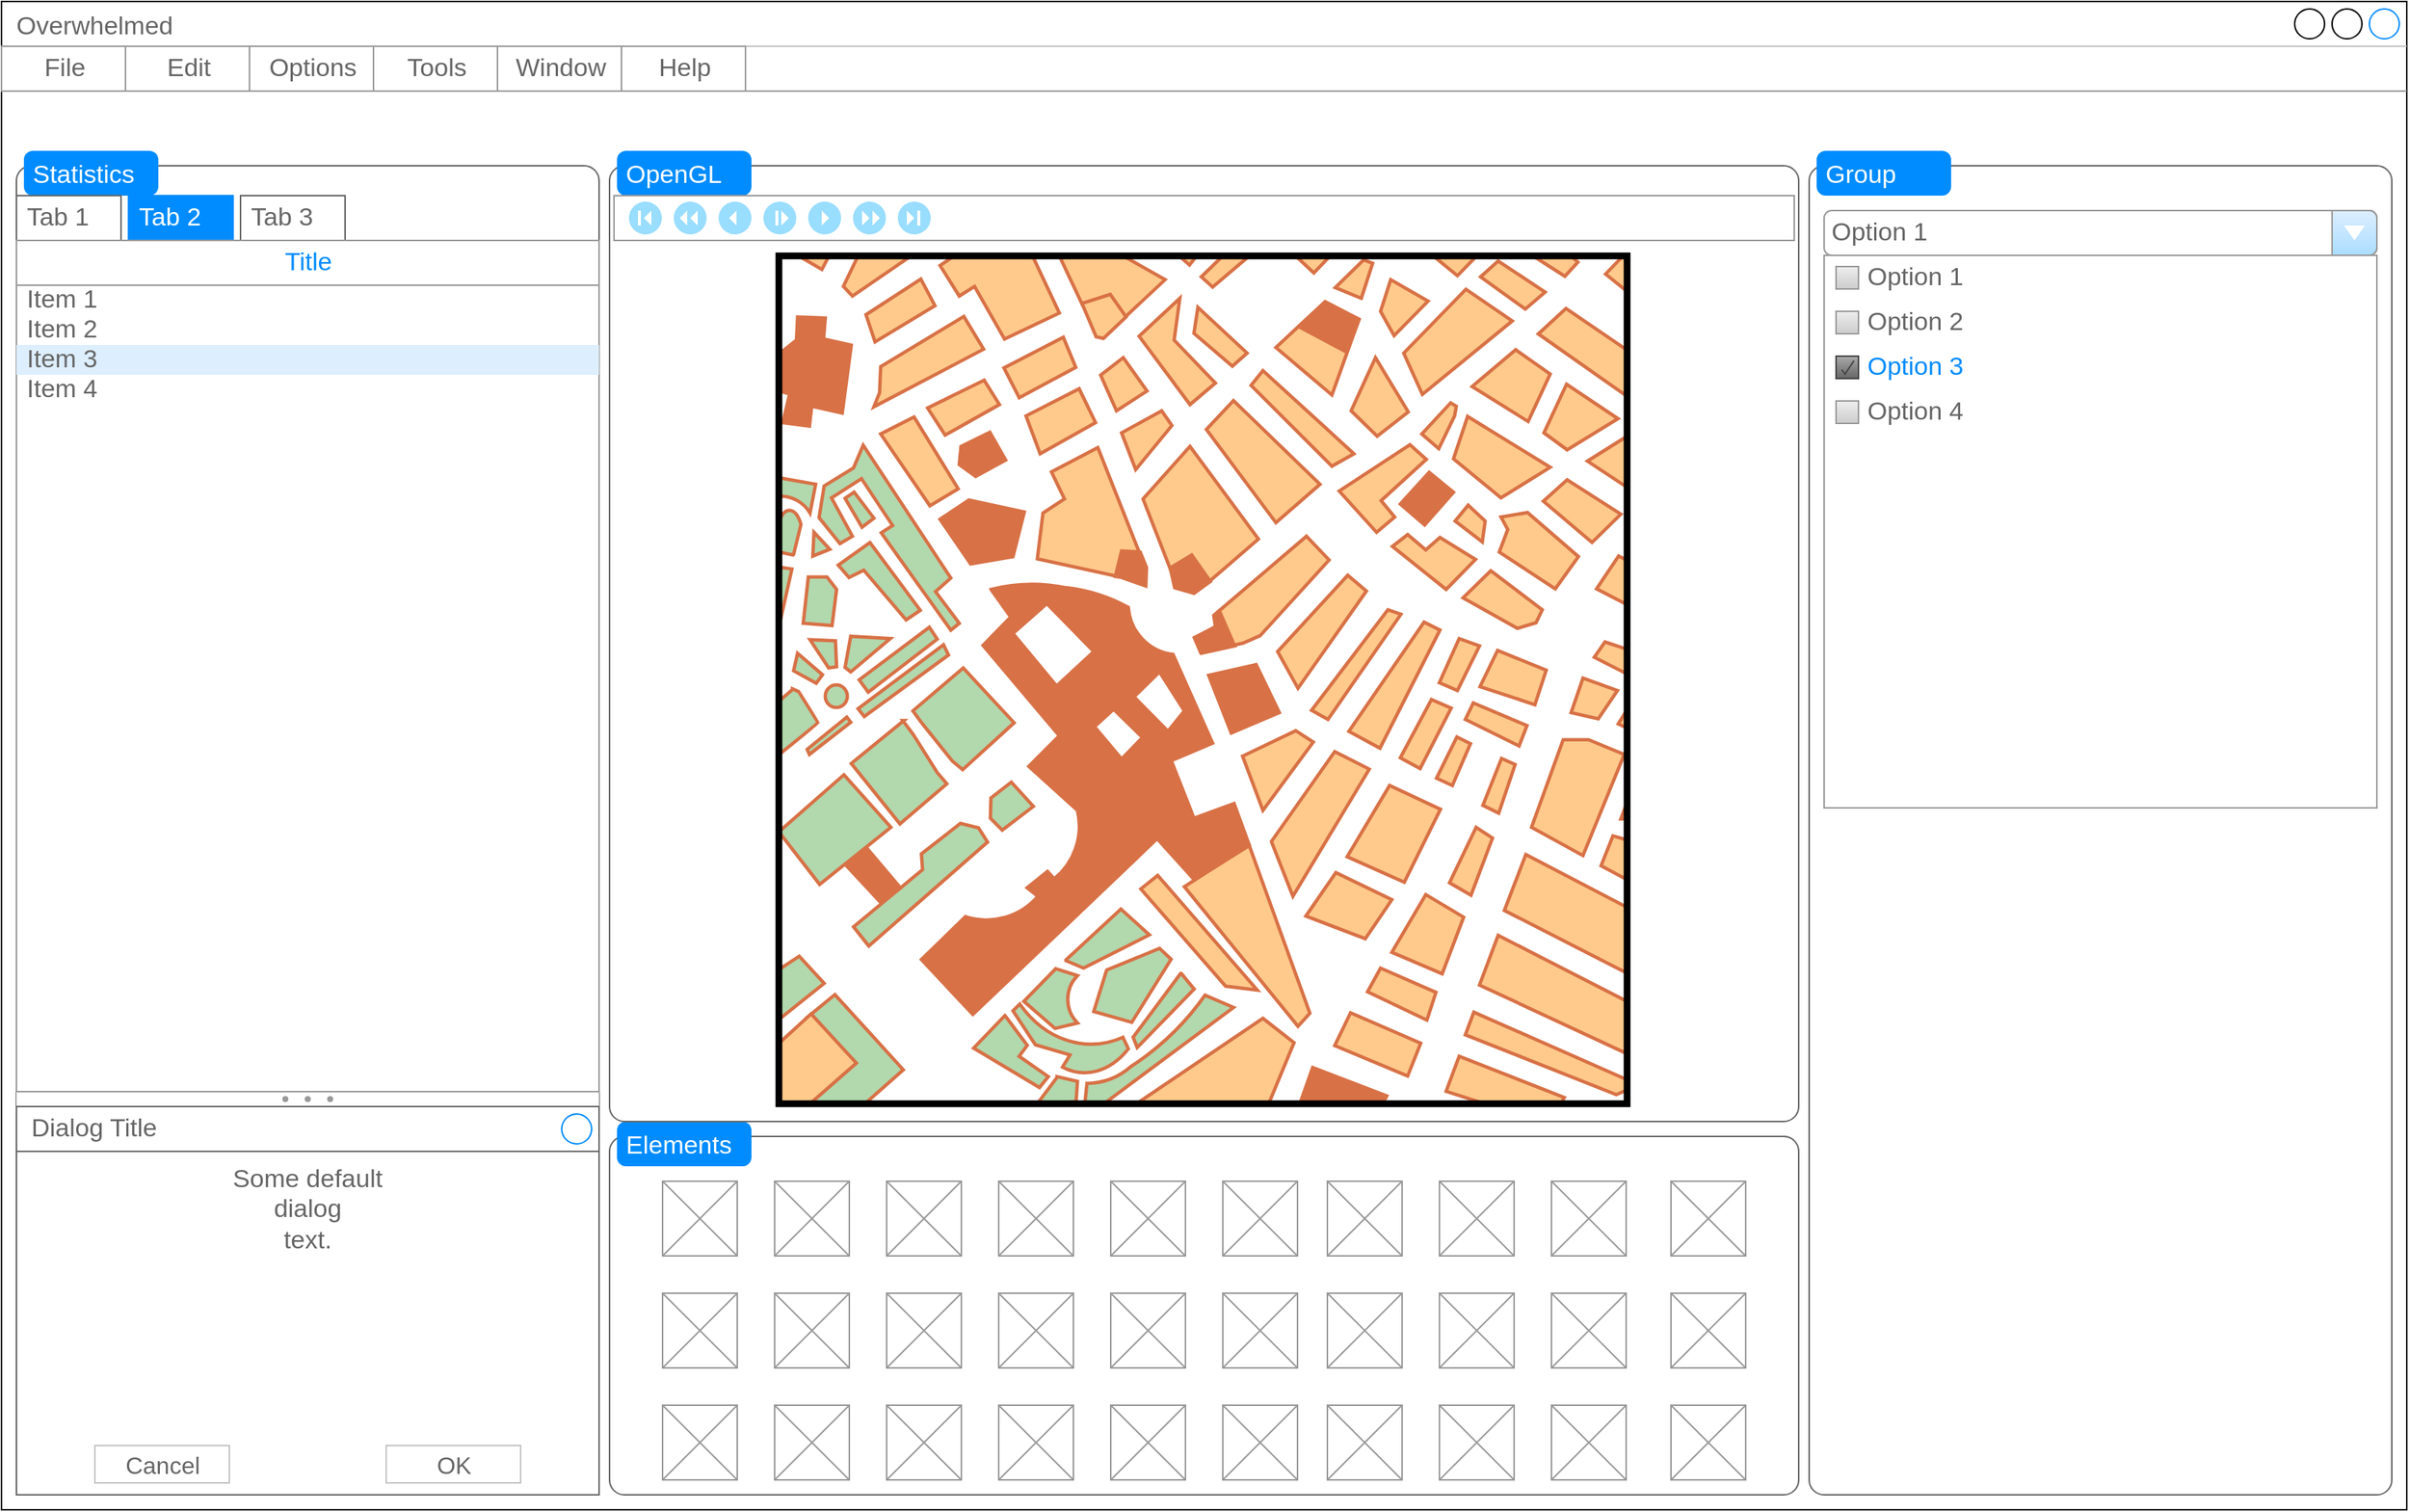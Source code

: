 <mxfile version="15.8.7" type="device"><diagram id="piDafpqhtRUU5qUU-vj8" name="Page-1"><mxGraphModel dx="2062" dy="1361" grid="1" gridSize="10" guides="1" tooltips="1" connect="1" arrows="1" fold="1" page="1" pageScale="1" pageWidth="827" pageHeight="1169" math="0" shadow="0"><root><mxCell id="0"/><mxCell id="1" parent="0"/><mxCell id="V7uNo15eHLNRw4c7oq3i-2" value="Overwhelmed" style="strokeWidth=1;shadow=0;dashed=0;align=center;html=1;shape=mxgraph.mockup.containers.window;align=left;verticalAlign=top;spacingLeft=8;strokeColor2=#008cff;strokeColor3=#c4c4c4;fontColor=#666666;mainText=;fontSize=17;labelBackgroundColor=none;" vertex="1" parent="1"><mxGeometry x="10" y="10" width="1610" height="1010" as="geometry"/></mxCell><mxCell id="V7uNo15eHLNRw4c7oq3i-6" value="" style="shape=mxgraph.mockup.containers.marginRect;rectMarginTop=10;strokeColor=#666666;strokeWidth=1;dashed=0;rounded=1;arcSize=5;recursiveResize=0;" vertex="1" parent="1"><mxGeometry x="20" y="110" width="390" height="900" as="geometry"/></mxCell><mxCell id="V7uNo15eHLNRw4c7oq3i-7" value="Statistics" style="shape=rect;strokeColor=none;fillColor=#008cff;strokeWidth=1;dashed=0;rounded=1;arcSize=20;fontColor=#ffffff;fontSize=17;spacing=2;spacingTop=-2;align=left;autosize=1;spacingLeft=4;resizeWidth=0;resizeHeight=0;perimeter=none;" vertex="1" parent="V7uNo15eHLNRw4c7oq3i-6"><mxGeometry x="5" width="90" height="30" as="geometry"/></mxCell><mxCell id="V7uNo15eHLNRw4c7oq3i-21" value="" style="verticalLabelPosition=bottom;shadow=0;dashed=0;align=center;html=1;verticalAlign=top;strokeWidth=1;shape=mxgraph.mockup.forms.splitter;strokeColor=#999999;" vertex="1" parent="V7uNo15eHLNRw4c7oq3i-6"><mxGeometry y="630" width="390" height="10" as="geometry"/></mxCell><mxCell id="V7uNo15eHLNRw4c7oq3i-22" value="Tab 1" style="strokeWidth=1;shadow=0;dashed=0;align=center;html=1;shape=mxgraph.mockup.forms.uRect;fontSize=17;fontColor=#666666;align=left;spacingLeft=5;strokeColor=#666666;" vertex="1" parent="V7uNo15eHLNRw4c7oq3i-6"><mxGeometry y="30" width="70" height="30" as="geometry"/></mxCell><mxCell id="V7uNo15eHLNRw4c7oq3i-23" value="Tab 2" style="strokeWidth=1;shadow=0;dashed=0;align=center;html=1;shape=mxgraph.mockup.forms.uRect;fontSize=17;fontColor=#ffffff;align=left;spacingLeft=5;strokeColor=#008cff;fillColor=#008cff;" vertex="1" parent="V7uNo15eHLNRw4c7oq3i-6"><mxGeometry x="75" y="30" width="70" height="30" as="geometry"/></mxCell><mxCell id="V7uNo15eHLNRw4c7oq3i-24" value="Tab 3" style="strokeWidth=1;shadow=0;dashed=0;align=center;html=1;shape=mxgraph.mockup.forms.uRect;fontSize=17;fontColor=#666666;align=left;spacingLeft=5;strokeColor=#666666;" vertex="1" parent="V7uNo15eHLNRw4c7oq3i-6"><mxGeometry x="150" y="30" width="70" height="30" as="geometry"/></mxCell><mxCell id="V7uNo15eHLNRw4c7oq3i-25" value="" style="strokeWidth=1;shadow=0;dashed=0;align=center;html=1;shape=mxgraph.mockup.forms.rrect;rSize=0;strokeColor=#999999;fillColor=#ffffff;" vertex="1" parent="V7uNo15eHLNRw4c7oq3i-6"><mxGeometry y="60" width="390" height="570" as="geometry"/></mxCell><mxCell id="V7uNo15eHLNRw4c7oq3i-26" value="Title" style="strokeWidth=1;shadow=0;dashed=0;align=center;html=1;shape=mxgraph.mockup.forms.rrect;rSize=0;strokeColor=#999999;fontColor=#008cff;fontSize=17;fillColor=#ffffff;resizeWidth=1;" vertex="1" parent="V7uNo15eHLNRw4c7oq3i-25"><mxGeometry width="390" height="30" relative="1" as="geometry"/></mxCell><mxCell id="V7uNo15eHLNRw4c7oq3i-27" value="Item 1" style="strokeWidth=1;shadow=0;dashed=0;align=center;html=1;shape=mxgraph.mockup.forms.anchor;fontSize=17;fontColor=#666666;align=left;spacingLeft=5;resizeWidth=1;" vertex="1" parent="V7uNo15eHLNRw4c7oq3i-25"><mxGeometry width="390" height="20" relative="1" as="geometry"><mxPoint y="30" as="offset"/></mxGeometry></mxCell><mxCell id="V7uNo15eHLNRw4c7oq3i-28" value="Item 2" style="strokeWidth=1;shadow=0;dashed=0;align=center;html=1;shape=mxgraph.mockup.forms.anchor;fontSize=17;fontColor=#666666;align=left;spacingLeft=5;resizeWidth=1;" vertex="1" parent="V7uNo15eHLNRw4c7oq3i-25"><mxGeometry width="390" height="20" relative="1" as="geometry"><mxPoint y="50" as="offset"/></mxGeometry></mxCell><mxCell id="V7uNo15eHLNRw4c7oq3i-29" value="Item 3" style="strokeWidth=1;shadow=0;dashed=0;align=center;html=1;shape=mxgraph.mockup.forms.rrect;rSize=0;fontSize=17;fontColor=#666666;align=left;spacingLeft=5;fillColor=#ddeeff;strokeColor=none;resizeWidth=1;" vertex="1" parent="V7uNo15eHLNRw4c7oq3i-25"><mxGeometry width="390" height="20" relative="1" as="geometry"><mxPoint y="70" as="offset"/></mxGeometry></mxCell><mxCell id="V7uNo15eHLNRw4c7oq3i-30" value="Item 4" style="strokeWidth=1;shadow=0;dashed=0;align=center;html=1;shape=mxgraph.mockup.forms.anchor;fontSize=17;fontColor=#666666;align=left;spacingLeft=5;resizeWidth=1;" vertex="1" parent="V7uNo15eHLNRw4c7oq3i-25"><mxGeometry width="390" height="20" relative="1" as="geometry"><mxPoint y="90" as="offset"/></mxGeometry></mxCell><mxCell id="V7uNo15eHLNRw4c7oq3i-31" value="Some default&#10;dialog&#10;text." style="strokeWidth=1;shadow=0;dashed=0;align=center;html=1;shape=mxgraph.mockup.containers.rrect;rSize=0;strokeColor=#666666;fontColor=#666666;fontSize=17;verticalAlign=top;whiteSpace=wrap;fillColor=#ffffff;spacingTop=32;" vertex="1" parent="V7uNo15eHLNRw4c7oq3i-6"><mxGeometry y="640" width="390" height="260" as="geometry"/></mxCell><mxCell id="V7uNo15eHLNRw4c7oq3i-32" value="Dialog Title" style="strokeWidth=1;shadow=0;dashed=0;align=center;html=1;shape=mxgraph.mockup.containers.rrect;rSize=0;fontSize=17;fontColor=#666666;strokeColor=#666666;align=left;spacingLeft=8;fillColor=none;resizeWidth=1;" vertex="1" parent="V7uNo15eHLNRw4c7oq3i-31"><mxGeometry width="390" height="30" relative="1" as="geometry"/></mxCell><mxCell id="V7uNo15eHLNRw4c7oq3i-33" value="" style="shape=ellipse;strokeColor=#008cff;resizable=0;fillColor=none;html=1;" vertex="1" parent="V7uNo15eHLNRw4c7oq3i-32"><mxGeometry x="1" y="0.5" width="20" height="20" relative="1" as="geometry"><mxPoint x="-25" y="-10" as="offset"/></mxGeometry></mxCell><mxCell id="V7uNo15eHLNRw4c7oq3i-34" value="Cancel" style="strokeWidth=1;shadow=0;dashed=0;align=center;html=1;shape=mxgraph.mockup.containers.rrect;rSize=0;fontSize=16;fontColor=#666666;strokeColor=#c4c4c4;whiteSpace=wrap;fillColor=none;" vertex="1" parent="V7uNo15eHLNRw4c7oq3i-31"><mxGeometry x="0.25" y="1" width="90" height="25" relative="1" as="geometry"><mxPoint x="-45" y="-33" as="offset"/></mxGeometry></mxCell><mxCell id="V7uNo15eHLNRw4c7oq3i-35" value="OK" style="strokeWidth=1;shadow=0;dashed=0;align=center;html=1;shape=mxgraph.mockup.containers.rrect;rSize=0;fontSize=16;fontColor=#666666;strokeColor=#c4c4c4;whiteSpace=wrap;fillColor=none;" vertex="1" parent="V7uNo15eHLNRw4c7oq3i-31"><mxGeometry x="0.75" y="1" width="90" height="25" relative="1" as="geometry"><mxPoint x="-45" y="-33" as="offset"/></mxGeometry></mxCell><mxCell id="V7uNo15eHLNRw4c7oq3i-10" value="" style="shape=mxgraph.mockup.containers.marginRect;rectMarginTop=10;strokeColor=#666666;strokeWidth=1;dashed=0;rounded=1;arcSize=5;recursiveResize=0;" vertex="1" parent="1"><mxGeometry x="417" y="760" width="796" height="250" as="geometry"/></mxCell><mxCell id="V7uNo15eHLNRw4c7oq3i-11" value="Elements" style="shape=rect;strokeColor=none;fillColor=#008cff;strokeWidth=1;dashed=0;rounded=1;arcSize=20;fontColor=#ffffff;fontSize=17;spacing=2;spacingTop=-2;align=left;autosize=1;spacingLeft=4;resizeWidth=0;resizeHeight=0;perimeter=none;" vertex="1" parent="V7uNo15eHLNRw4c7oq3i-10"><mxGeometry x="5" width="90" height="30" as="geometry"/></mxCell><mxCell id="V7uNo15eHLNRw4c7oq3i-44" value="" style="verticalLabelPosition=bottom;shadow=0;dashed=0;align=center;html=1;verticalAlign=top;strokeWidth=1;shape=mxgraph.mockup.graphics.simpleIcon;strokeColor=#999999;fillColor=#ffffff;" vertex="1" parent="V7uNo15eHLNRw4c7oq3i-10"><mxGeometry x="185.5" y="190" width="50" height="50" as="geometry"/></mxCell><mxCell id="V7uNo15eHLNRw4c7oq3i-36" value="" style="verticalLabelPosition=bottom;shadow=0;dashed=0;align=center;html=1;verticalAlign=top;strokeWidth=1;shape=mxgraph.mockup.graphics.simpleIcon;strokeColor=#999999;fillColor=#ffffff;" vertex="1" parent="V7uNo15eHLNRw4c7oq3i-10"><mxGeometry x="35.5" y="40" width="50" height="50" as="geometry"/></mxCell><mxCell id="V7uNo15eHLNRw4c7oq3i-37" value="" style="verticalLabelPosition=bottom;shadow=0;dashed=0;align=center;html=1;verticalAlign=top;strokeWidth=1;shape=mxgraph.mockup.graphics.simpleIcon;strokeColor=#999999;fillColor=#ffffff;" vertex="1" parent="V7uNo15eHLNRw4c7oq3i-10"><mxGeometry x="110.5" y="40" width="50" height="50" as="geometry"/></mxCell><mxCell id="V7uNo15eHLNRw4c7oq3i-38" value="" style="verticalLabelPosition=bottom;shadow=0;dashed=0;align=center;html=1;verticalAlign=top;strokeWidth=1;shape=mxgraph.mockup.graphics.simpleIcon;strokeColor=#999999;fillColor=#ffffff;" vertex="1" parent="V7uNo15eHLNRw4c7oq3i-10"><mxGeometry x="185.5" y="40" width="50" height="50" as="geometry"/></mxCell><mxCell id="V7uNo15eHLNRw4c7oq3i-41" value="" style="verticalLabelPosition=bottom;shadow=0;dashed=0;align=center;html=1;verticalAlign=top;strokeWidth=1;shape=mxgraph.mockup.graphics.simpleIcon;strokeColor=#999999;fillColor=#ffffff;" vertex="1" parent="V7uNo15eHLNRw4c7oq3i-10"><mxGeometry x="185.5" y="115" width="50" height="50" as="geometry"/></mxCell><mxCell id="V7uNo15eHLNRw4c7oq3i-40" value="" style="verticalLabelPosition=bottom;shadow=0;dashed=0;align=center;html=1;verticalAlign=top;strokeWidth=1;shape=mxgraph.mockup.graphics.simpleIcon;strokeColor=#999999;fillColor=#ffffff;" vertex="1" parent="V7uNo15eHLNRw4c7oq3i-10"><mxGeometry x="110.5" y="115" width="50" height="50" as="geometry"/></mxCell><mxCell id="V7uNo15eHLNRw4c7oq3i-39" value="" style="verticalLabelPosition=bottom;shadow=0;dashed=0;align=center;html=1;verticalAlign=top;strokeWidth=1;shape=mxgraph.mockup.graphics.simpleIcon;strokeColor=#999999;fillColor=#ffffff;" vertex="1" parent="V7uNo15eHLNRw4c7oq3i-10"><mxGeometry x="35.5" y="115" width="50" height="50" as="geometry"/></mxCell><mxCell id="V7uNo15eHLNRw4c7oq3i-42" value="" style="verticalLabelPosition=bottom;shadow=0;dashed=0;align=center;html=1;verticalAlign=top;strokeWidth=1;shape=mxgraph.mockup.graphics.simpleIcon;strokeColor=#999999;fillColor=#ffffff;" vertex="1" parent="V7uNo15eHLNRw4c7oq3i-10"><mxGeometry x="35.5" y="190" width="50" height="50" as="geometry"/></mxCell><mxCell id="V7uNo15eHLNRw4c7oq3i-43" value="" style="verticalLabelPosition=bottom;shadow=0;dashed=0;align=center;html=1;verticalAlign=top;strokeWidth=1;shape=mxgraph.mockup.graphics.simpleIcon;strokeColor=#999999;fillColor=#ffffff;" vertex="1" parent="V7uNo15eHLNRw4c7oq3i-10"><mxGeometry x="110.5" y="190" width="50" height="50" as="geometry"/></mxCell><mxCell id="V7uNo15eHLNRw4c7oq3i-45" value="" style="verticalLabelPosition=bottom;shadow=0;dashed=0;align=center;html=1;verticalAlign=top;strokeWidth=1;shape=mxgraph.mockup.graphics.simpleIcon;strokeColor=#999999;fillColor=#ffffff;" vertex="1" parent="V7uNo15eHLNRw4c7oq3i-10"><mxGeometry x="410.5" y="190" width="50" height="50" as="geometry"/></mxCell><mxCell id="V7uNo15eHLNRw4c7oq3i-46" value="" style="verticalLabelPosition=bottom;shadow=0;dashed=0;align=center;html=1;verticalAlign=top;strokeWidth=1;shape=mxgraph.mockup.graphics.simpleIcon;strokeColor=#999999;fillColor=#ffffff;" vertex="1" parent="V7uNo15eHLNRw4c7oq3i-10"><mxGeometry x="260.5" y="40" width="50" height="50" as="geometry"/></mxCell><mxCell id="V7uNo15eHLNRw4c7oq3i-47" value="" style="verticalLabelPosition=bottom;shadow=0;dashed=0;align=center;html=1;verticalAlign=top;strokeWidth=1;shape=mxgraph.mockup.graphics.simpleIcon;strokeColor=#999999;fillColor=#ffffff;" vertex="1" parent="V7uNo15eHLNRw4c7oq3i-10"><mxGeometry x="335.5" y="40" width="50" height="50" as="geometry"/></mxCell><mxCell id="V7uNo15eHLNRw4c7oq3i-48" value="" style="verticalLabelPosition=bottom;shadow=0;dashed=0;align=center;html=1;verticalAlign=top;strokeWidth=1;shape=mxgraph.mockup.graphics.simpleIcon;strokeColor=#999999;fillColor=#ffffff;" vertex="1" parent="V7uNo15eHLNRw4c7oq3i-10"><mxGeometry x="410.5" y="40" width="50" height="50" as="geometry"/></mxCell><mxCell id="V7uNo15eHLNRw4c7oq3i-49" value="" style="verticalLabelPosition=bottom;shadow=0;dashed=0;align=center;html=1;verticalAlign=top;strokeWidth=1;shape=mxgraph.mockup.graphics.simpleIcon;strokeColor=#999999;fillColor=#ffffff;" vertex="1" parent="V7uNo15eHLNRw4c7oq3i-10"><mxGeometry x="410.5" y="115" width="50" height="50" as="geometry"/></mxCell><mxCell id="V7uNo15eHLNRw4c7oq3i-50" value="" style="verticalLabelPosition=bottom;shadow=0;dashed=0;align=center;html=1;verticalAlign=top;strokeWidth=1;shape=mxgraph.mockup.graphics.simpleIcon;strokeColor=#999999;fillColor=#ffffff;" vertex="1" parent="V7uNo15eHLNRw4c7oq3i-10"><mxGeometry x="335.5" y="115" width="50" height="50" as="geometry"/></mxCell><mxCell id="V7uNo15eHLNRw4c7oq3i-51" value="" style="verticalLabelPosition=bottom;shadow=0;dashed=0;align=center;html=1;verticalAlign=top;strokeWidth=1;shape=mxgraph.mockup.graphics.simpleIcon;strokeColor=#999999;fillColor=#ffffff;" vertex="1" parent="V7uNo15eHLNRw4c7oq3i-10"><mxGeometry x="260.5" y="115" width="50" height="50" as="geometry"/></mxCell><mxCell id="V7uNo15eHLNRw4c7oq3i-52" value="" style="verticalLabelPosition=bottom;shadow=0;dashed=0;align=center;html=1;verticalAlign=top;strokeWidth=1;shape=mxgraph.mockup.graphics.simpleIcon;strokeColor=#999999;fillColor=#ffffff;" vertex="1" parent="V7uNo15eHLNRw4c7oq3i-10"><mxGeometry x="260.5" y="190" width="50" height="50" as="geometry"/></mxCell><mxCell id="V7uNo15eHLNRw4c7oq3i-53" value="" style="verticalLabelPosition=bottom;shadow=0;dashed=0;align=center;html=1;verticalAlign=top;strokeWidth=1;shape=mxgraph.mockup.graphics.simpleIcon;strokeColor=#999999;fillColor=#ffffff;" vertex="1" parent="V7uNo15eHLNRw4c7oq3i-10"><mxGeometry x="335.5" y="190" width="50" height="50" as="geometry"/></mxCell><mxCell id="V7uNo15eHLNRw4c7oq3i-54" value="" style="verticalLabelPosition=bottom;shadow=0;dashed=0;align=center;html=1;verticalAlign=top;strokeWidth=1;shape=mxgraph.mockup.graphics.simpleIcon;strokeColor=#999999;fillColor=#ffffff;" vertex="1" parent="V7uNo15eHLNRw4c7oq3i-10"><mxGeometry x="630.5" y="190" width="50" height="50" as="geometry"/></mxCell><mxCell id="V7uNo15eHLNRw4c7oq3i-55" value="" style="verticalLabelPosition=bottom;shadow=0;dashed=0;align=center;html=1;verticalAlign=top;strokeWidth=1;shape=mxgraph.mockup.graphics.simpleIcon;strokeColor=#999999;fillColor=#ffffff;" vertex="1" parent="V7uNo15eHLNRw4c7oq3i-10"><mxGeometry x="480.5" y="40" width="50" height="50" as="geometry"/></mxCell><mxCell id="V7uNo15eHLNRw4c7oq3i-56" value="" style="verticalLabelPosition=bottom;shadow=0;dashed=0;align=center;html=1;verticalAlign=top;strokeWidth=1;shape=mxgraph.mockup.graphics.simpleIcon;strokeColor=#999999;fillColor=#ffffff;" vertex="1" parent="V7uNo15eHLNRw4c7oq3i-10"><mxGeometry x="555.5" y="40" width="50" height="50" as="geometry"/></mxCell><mxCell id="V7uNo15eHLNRw4c7oq3i-57" value="" style="verticalLabelPosition=bottom;shadow=0;dashed=0;align=center;html=1;verticalAlign=top;strokeWidth=1;shape=mxgraph.mockup.graphics.simpleIcon;strokeColor=#999999;fillColor=#ffffff;" vertex="1" parent="V7uNo15eHLNRw4c7oq3i-10"><mxGeometry x="630.5" y="40" width="50" height="50" as="geometry"/></mxCell><mxCell id="V7uNo15eHLNRw4c7oq3i-58" value="" style="verticalLabelPosition=bottom;shadow=0;dashed=0;align=center;html=1;verticalAlign=top;strokeWidth=1;shape=mxgraph.mockup.graphics.simpleIcon;strokeColor=#999999;fillColor=#ffffff;" vertex="1" parent="V7uNo15eHLNRw4c7oq3i-10"><mxGeometry x="630.5" y="115" width="50" height="50" as="geometry"/></mxCell><mxCell id="V7uNo15eHLNRw4c7oq3i-59" value="" style="verticalLabelPosition=bottom;shadow=0;dashed=0;align=center;html=1;verticalAlign=top;strokeWidth=1;shape=mxgraph.mockup.graphics.simpleIcon;strokeColor=#999999;fillColor=#ffffff;" vertex="1" parent="V7uNo15eHLNRw4c7oq3i-10"><mxGeometry x="555.5" y="115" width="50" height="50" as="geometry"/></mxCell><mxCell id="V7uNo15eHLNRw4c7oq3i-60" value="" style="verticalLabelPosition=bottom;shadow=0;dashed=0;align=center;html=1;verticalAlign=top;strokeWidth=1;shape=mxgraph.mockup.graphics.simpleIcon;strokeColor=#999999;fillColor=#ffffff;" vertex="1" parent="V7uNo15eHLNRw4c7oq3i-10"><mxGeometry x="480.5" y="115" width="50" height="50" as="geometry"/></mxCell><mxCell id="V7uNo15eHLNRw4c7oq3i-61" value="" style="verticalLabelPosition=bottom;shadow=0;dashed=0;align=center;html=1;verticalAlign=top;strokeWidth=1;shape=mxgraph.mockup.graphics.simpleIcon;strokeColor=#999999;fillColor=#ffffff;" vertex="1" parent="V7uNo15eHLNRw4c7oq3i-10"><mxGeometry x="480.5" y="190" width="50" height="50" as="geometry"/></mxCell><mxCell id="V7uNo15eHLNRw4c7oq3i-62" value="" style="verticalLabelPosition=bottom;shadow=0;dashed=0;align=center;html=1;verticalAlign=top;strokeWidth=1;shape=mxgraph.mockup.graphics.simpleIcon;strokeColor=#999999;fillColor=#ffffff;" vertex="1" parent="V7uNo15eHLNRw4c7oq3i-10"><mxGeometry x="555.5" y="190" width="50" height="50" as="geometry"/></mxCell><mxCell id="V7uNo15eHLNRw4c7oq3i-64" value="" style="verticalLabelPosition=bottom;shadow=0;dashed=0;align=center;html=1;verticalAlign=top;strokeWidth=1;shape=mxgraph.mockup.graphics.simpleIcon;strokeColor=#999999;fillColor=#ffffff;" vertex="1" parent="V7uNo15eHLNRw4c7oq3i-10"><mxGeometry x="710.5" y="40" width="50" height="50" as="geometry"/></mxCell><mxCell id="V7uNo15eHLNRw4c7oq3i-67" value="" style="verticalLabelPosition=bottom;shadow=0;dashed=0;align=center;html=1;verticalAlign=top;strokeWidth=1;shape=mxgraph.mockup.graphics.simpleIcon;strokeColor=#999999;fillColor=#ffffff;" vertex="1" parent="V7uNo15eHLNRw4c7oq3i-10"><mxGeometry x="710.5" y="115" width="50" height="50" as="geometry"/></mxCell><mxCell id="V7uNo15eHLNRw4c7oq3i-68" value="" style="verticalLabelPosition=bottom;shadow=0;dashed=0;align=center;html=1;verticalAlign=top;strokeWidth=1;shape=mxgraph.mockup.graphics.simpleIcon;strokeColor=#999999;fillColor=#ffffff;" vertex="1" parent="V7uNo15eHLNRw4c7oq3i-10"><mxGeometry x="710.5" y="190" width="50" height="50" as="geometry"/></mxCell><mxCell id="V7uNo15eHLNRw4c7oq3i-13" value="" style="strokeWidth=1;shadow=0;dashed=0;align=center;html=1;shape=mxgraph.mockup.forms.rrect;rSize=0;strokeColor=#999999;" vertex="1" parent="1"><mxGeometry x="10" y="40" width="498" height="30" as="geometry"/></mxCell><mxCell id="V7uNo15eHLNRw4c7oq3i-14" value="File" style="strokeColor=inherit;fillColor=inherit;gradientColor=inherit;strokeWidth=1;shadow=0;dashed=0;align=center;html=1;shape=mxgraph.mockup.forms.rrect;rSize=0;fontSize=17;fontColor=#666666;" vertex="1" parent="V7uNo15eHLNRw4c7oq3i-13"><mxGeometry width="83" height="30" as="geometry"/></mxCell><mxCell id="V7uNo15eHLNRw4c7oq3i-15" value="Edit" style="strokeColor=inherit;fillColor=inherit;gradientColor=inherit;strokeWidth=1;shadow=0;dashed=0;align=center;html=1;shape=mxgraph.mockup.forms.rrect;rSize=0;fontSize=17;fontColor=#666666;" vertex="1" parent="V7uNo15eHLNRw4c7oq3i-13"><mxGeometry x="83" width="83" height="30" as="geometry"/></mxCell><mxCell id="V7uNo15eHLNRw4c7oq3i-16" value="Options" style="strokeColor=inherit;fillColor=inherit;gradientColor=inherit;strokeWidth=1;shadow=0;dashed=0;align=center;html=1;shape=mxgraph.mockup.forms.rrect;rSize=0;fontSize=17;fontColor=#666666;" vertex="1" parent="V7uNo15eHLNRw4c7oq3i-13"><mxGeometry x="166" width="83" height="30" as="geometry"/></mxCell><mxCell id="V7uNo15eHLNRw4c7oq3i-17" value="Tools" style="strokeColor=inherit;fillColor=inherit;gradientColor=inherit;strokeWidth=1;shadow=0;dashed=0;align=center;html=1;shape=mxgraph.mockup.forms.rrect;rSize=0;fontSize=17;fontColor=#666666;" vertex="1" parent="V7uNo15eHLNRw4c7oq3i-13"><mxGeometry x="249" width="83" height="30" as="geometry"/></mxCell><mxCell id="V7uNo15eHLNRw4c7oq3i-18" value="Window" style="strokeColor=inherit;fillColor=inherit;gradientColor=inherit;strokeWidth=1;shadow=0;dashed=0;align=center;html=1;shape=mxgraph.mockup.forms.rrect;rSize=0;fontSize=17;fontColor=#666666;" vertex="1" parent="V7uNo15eHLNRw4c7oq3i-13"><mxGeometry x="332" width="83" height="30" as="geometry"/></mxCell><mxCell id="V7uNo15eHLNRw4c7oq3i-19" value="Help" style="strokeColor=inherit;fillColor=inherit;gradientColor=inherit;strokeWidth=1;shadow=0;dashed=0;align=center;html=1;shape=mxgraph.mockup.forms.rrect;rSize=0;fontSize=17;fontColor=#666666;" vertex="1" parent="V7uNo15eHLNRw4c7oq3i-13"><mxGeometry x="415" width="83" height="30" as="geometry"/></mxCell><mxCell id="V7uNo15eHLNRw4c7oq3i-8" value="" style="shape=mxgraph.mockup.containers.marginRect;rectMarginTop=10;strokeColor=#666666;strokeWidth=1;dashed=0;rounded=1;arcSize=5;recursiveResize=0;" vertex="1" parent="1"><mxGeometry x="1220" y="110" width="390" height="900" as="geometry"/></mxCell><mxCell id="V7uNo15eHLNRw4c7oq3i-9" value="Group" style="shape=rect;strokeColor=none;fillColor=#008cff;strokeWidth=1;dashed=0;rounded=1;arcSize=20;fontColor=#ffffff;fontSize=17;spacing=2;spacingTop=-2;align=left;autosize=1;spacingLeft=4;resizeWidth=0;resizeHeight=0;perimeter=none;" vertex="1" parent="V7uNo15eHLNRw4c7oq3i-8"><mxGeometry x="5" width="90" height="30" as="geometry"/></mxCell><mxCell id="V7uNo15eHLNRw4c7oq3i-88" value="Option 1" style="strokeWidth=1;shadow=0;dashed=0;align=center;html=1;shape=mxgraph.mockup.forms.comboBox;strokeColor=#999999;fillColor=#ddeeff;align=left;fillColor2=#aaddff;mainText=;fontColor=#666666;fontSize=17;spacingLeft=3;" vertex="1" parent="V7uNo15eHLNRw4c7oq3i-8"><mxGeometry x="10" y="40" width="370" height="30" as="geometry"/></mxCell><mxCell id="V7uNo15eHLNRw4c7oq3i-89" value="" style="strokeWidth=1;shadow=0;dashed=0;align=center;html=1;shape=mxgraph.mockup.forms.rrect;rSize=0;strokeColor=#999999;fillColor=#ffffff;recursiveResize=0;" vertex="1" parent="V7uNo15eHLNRw4c7oq3i-8"><mxGeometry x="10" y="70" width="370" height="370" as="geometry"/></mxCell><mxCell id="V7uNo15eHLNRw4c7oq3i-90" value="Option 1" style="strokeWidth=1;shadow=0;dashed=0;align=center;html=1;shape=mxgraph.mockup.forms.rrect;rSize=0;fillColor=#eeeeee;strokeColor=#999999;gradientColor=#cccccc;align=left;spacingLeft=4;fontSize=17;fontColor=#666666;labelPosition=right;" vertex="1" parent="V7uNo15eHLNRw4c7oq3i-89"><mxGeometry x="8" y="7.5" width="15" height="15" as="geometry"/></mxCell><mxCell id="V7uNo15eHLNRw4c7oq3i-91" value="Option 2" style="strokeWidth=1;shadow=0;dashed=0;align=center;html=1;shape=mxgraph.mockup.forms.rrect;rSize=0;fillColor=#eeeeee;strokeColor=#999999;gradientColor=#cccccc;align=left;spacingLeft=4;fontSize=17;fontColor=#666666;labelPosition=right;" vertex="1" parent="V7uNo15eHLNRw4c7oq3i-89"><mxGeometry x="8" y="37.5" width="15" height="15" as="geometry"/></mxCell><mxCell id="V7uNo15eHLNRw4c7oq3i-92" value="Option 3" style="strokeWidth=1;shadow=0;dashed=0;align=center;html=1;shape=mxgraph.mockup.forms.checkbox;rSize=0;resizable=0;fillColor=#aaaaaa;strokeColor=#444444;gradientColor=#666666;align=left;spacingLeft=4;fontSize=17;fontColor=#008cff;labelPosition=right;" vertex="1" parent="V7uNo15eHLNRw4c7oq3i-89"><mxGeometry x="8" y="67.5" width="15" height="15" as="geometry"/></mxCell><mxCell id="V7uNo15eHLNRw4c7oq3i-93" value="Option 4" style="strokeWidth=1;shadow=0;dashed=0;align=center;html=1;shape=mxgraph.mockup.forms.rrect;rSize=0;fillColor=#eeeeee;strokeColor=#999999;gradientColor=#cccccc;align=left;spacingLeft=4;fontSize=17;fontColor=#666666;labelPosition=right;" vertex="1" parent="V7uNo15eHLNRw4c7oq3i-89"><mxGeometry x="8" y="97.5" width="15" height="15" as="geometry"/></mxCell><mxCell id="V7uNo15eHLNRw4c7oq3i-69" value="" style="shape=mxgraph.mockup.containers.marginRect;rectMarginTop=10;strokeColor=#666666;strokeWidth=1;dashed=0;rounded=1;arcSize=5;recursiveResize=0;" vertex="1" parent="1"><mxGeometry x="417" y="110" width="796" height="650" as="geometry"/></mxCell><mxCell id="V7uNo15eHLNRw4c7oq3i-70" value="OpenGL" style="shape=rect;strokeColor=none;fillColor=#008cff;strokeWidth=1;dashed=0;rounded=1;arcSize=20;fontColor=#ffffff;fontSize=17;spacing=2;spacingTop=-2;align=left;autosize=1;spacingLeft=4;resizeWidth=0;resizeHeight=0;perimeter=none;" vertex="1" parent="V7uNo15eHLNRw4c7oq3i-69"><mxGeometry x="5" width="90" height="30" as="geometry"/></mxCell><mxCell id="V7uNo15eHLNRw4c7oq3i-73" value="" style="verticalLabelPosition=bottom;shadow=0;dashed=0;align=center;html=1;verticalAlign=top;strokeWidth=1;shape=mxgraph.mockup.misc.map;" vertex="1" parent="V7uNo15eHLNRw4c7oq3i-69"><mxGeometry x="113" y="70" width="570" height="570" as="geometry"/></mxCell><mxCell id="V7uNo15eHLNRw4c7oq3i-86" value="" style="verticalLabelPosition=bottom;shadow=0;dashed=0;align=center;html=1;verticalAlign=top;strokeWidth=1;shape=mxgraph.mockup.misc.playbackControls;sketch=0;strokeColor=#999999;fillColor2=#99ddff;strokeColor2=none;fillColor3=#ffffff;strokeColor3=none;" vertex="1" parent="V7uNo15eHLNRw4c7oq3i-69"><mxGeometry x="3" y="30" width="790" height="30" as="geometry"/></mxCell><mxCell id="V7uNo15eHLNRw4c7oq3i-71" value="" style="verticalLabelPosition=bottom;shadow=0;dashed=0;align=center;html=1;verticalAlign=top;strokeWidth=1;shape=mxgraph.mockup.markup.line;strokeColor=#999999;" vertex="1" parent="1"><mxGeometry x="508" y="60" width="1112" height="20" as="geometry"/></mxCell></root></mxGraphModel></diagram></mxfile>